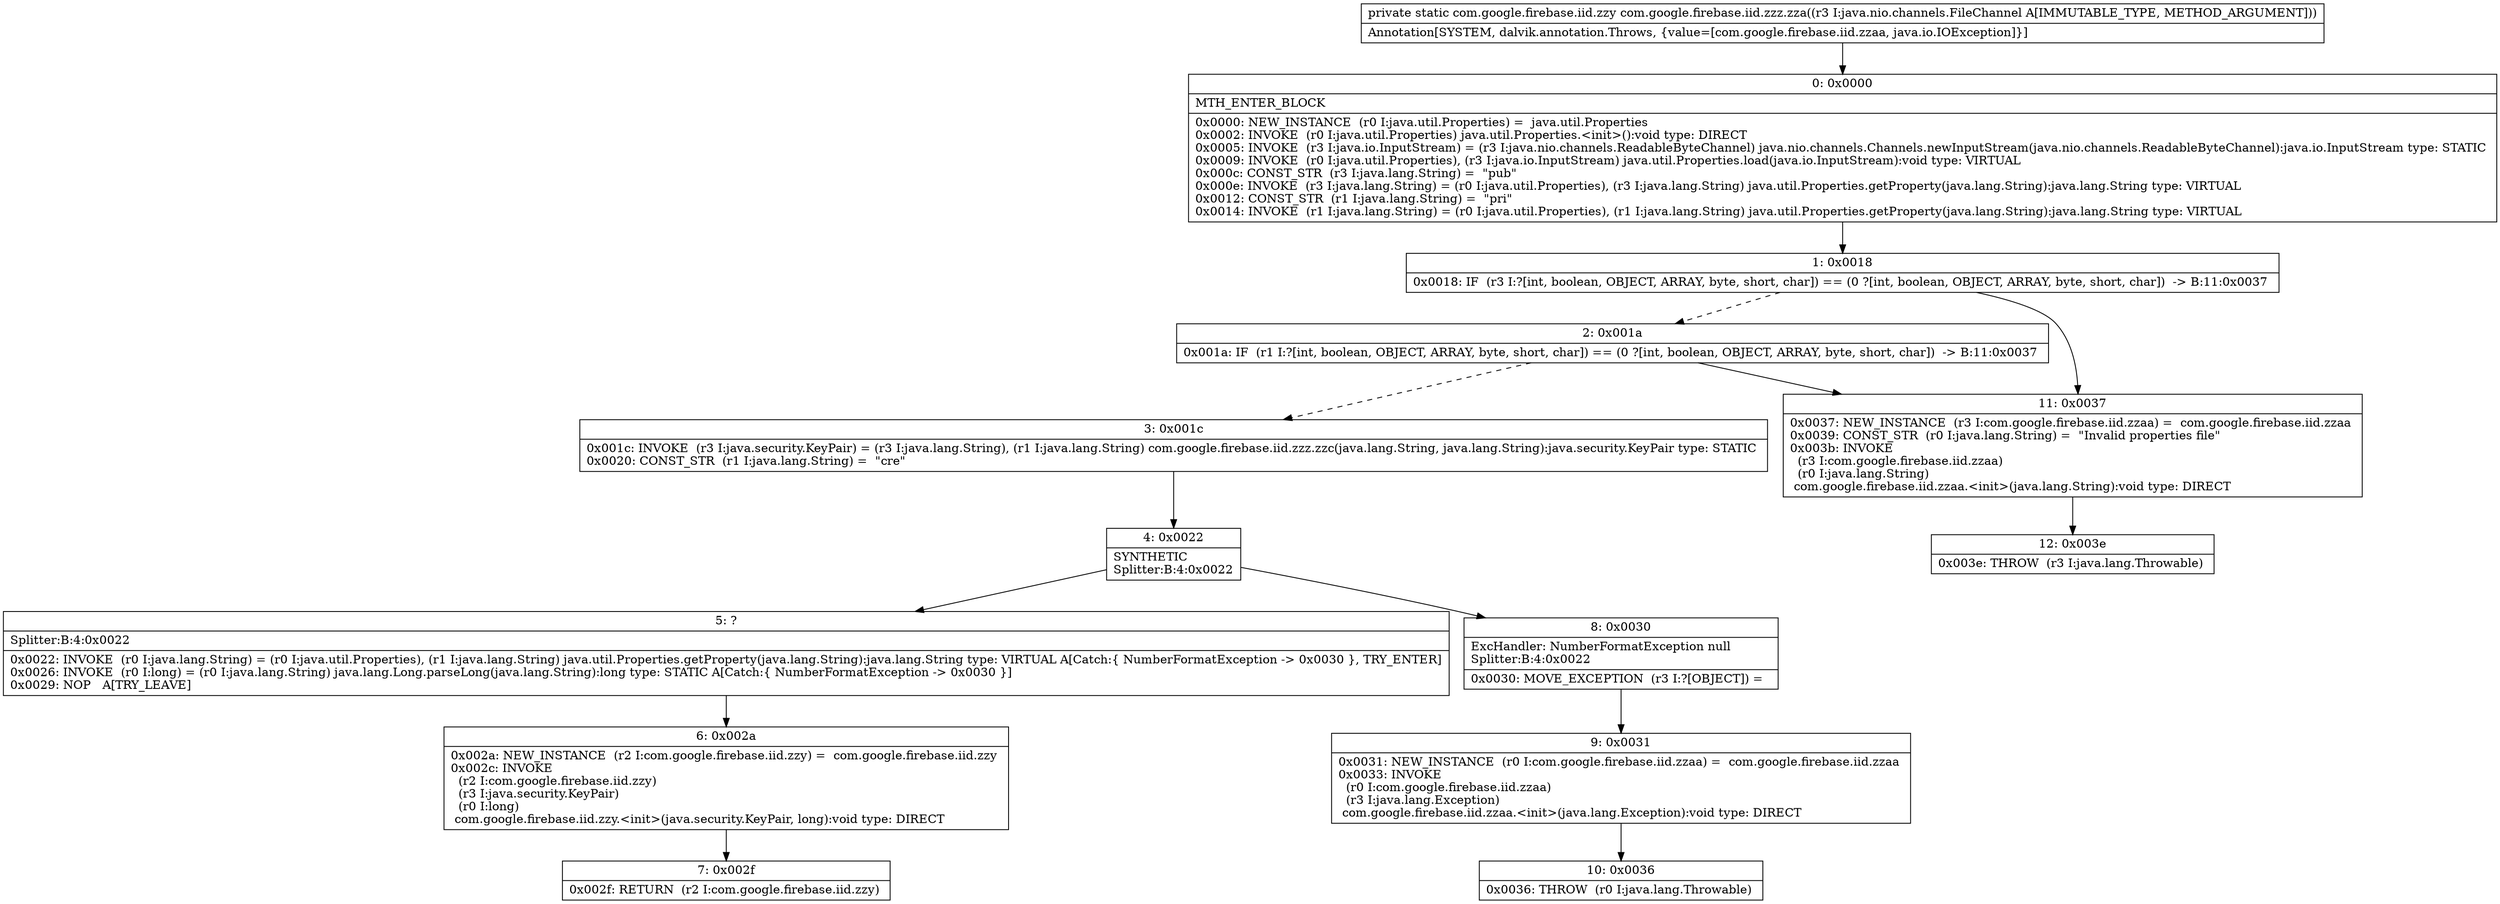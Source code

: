 digraph "CFG forcom.google.firebase.iid.zzz.zza(Ljava\/nio\/channels\/FileChannel;)Lcom\/google\/firebase\/iid\/zzy;" {
Node_0 [shape=record,label="{0\:\ 0x0000|MTH_ENTER_BLOCK\l|0x0000: NEW_INSTANCE  (r0 I:java.util.Properties) =  java.util.Properties \l0x0002: INVOKE  (r0 I:java.util.Properties) java.util.Properties.\<init\>():void type: DIRECT \l0x0005: INVOKE  (r3 I:java.io.InputStream) = (r3 I:java.nio.channels.ReadableByteChannel) java.nio.channels.Channels.newInputStream(java.nio.channels.ReadableByteChannel):java.io.InputStream type: STATIC \l0x0009: INVOKE  (r0 I:java.util.Properties), (r3 I:java.io.InputStream) java.util.Properties.load(java.io.InputStream):void type: VIRTUAL \l0x000c: CONST_STR  (r3 I:java.lang.String) =  \"pub\" \l0x000e: INVOKE  (r3 I:java.lang.String) = (r0 I:java.util.Properties), (r3 I:java.lang.String) java.util.Properties.getProperty(java.lang.String):java.lang.String type: VIRTUAL \l0x0012: CONST_STR  (r1 I:java.lang.String) =  \"pri\" \l0x0014: INVOKE  (r1 I:java.lang.String) = (r0 I:java.util.Properties), (r1 I:java.lang.String) java.util.Properties.getProperty(java.lang.String):java.lang.String type: VIRTUAL \l}"];
Node_1 [shape=record,label="{1\:\ 0x0018|0x0018: IF  (r3 I:?[int, boolean, OBJECT, ARRAY, byte, short, char]) == (0 ?[int, boolean, OBJECT, ARRAY, byte, short, char])  \-\> B:11:0x0037 \l}"];
Node_2 [shape=record,label="{2\:\ 0x001a|0x001a: IF  (r1 I:?[int, boolean, OBJECT, ARRAY, byte, short, char]) == (0 ?[int, boolean, OBJECT, ARRAY, byte, short, char])  \-\> B:11:0x0037 \l}"];
Node_3 [shape=record,label="{3\:\ 0x001c|0x001c: INVOKE  (r3 I:java.security.KeyPair) = (r3 I:java.lang.String), (r1 I:java.lang.String) com.google.firebase.iid.zzz.zzc(java.lang.String, java.lang.String):java.security.KeyPair type: STATIC \l0x0020: CONST_STR  (r1 I:java.lang.String) =  \"cre\" \l}"];
Node_4 [shape=record,label="{4\:\ 0x0022|SYNTHETIC\lSplitter:B:4:0x0022\l}"];
Node_5 [shape=record,label="{5\:\ ?|Splitter:B:4:0x0022\l|0x0022: INVOKE  (r0 I:java.lang.String) = (r0 I:java.util.Properties), (r1 I:java.lang.String) java.util.Properties.getProperty(java.lang.String):java.lang.String type: VIRTUAL A[Catch:\{ NumberFormatException \-\> 0x0030 \}, TRY_ENTER]\l0x0026: INVOKE  (r0 I:long) = (r0 I:java.lang.String) java.lang.Long.parseLong(java.lang.String):long type: STATIC A[Catch:\{ NumberFormatException \-\> 0x0030 \}]\l0x0029: NOP   A[TRY_LEAVE]\l}"];
Node_6 [shape=record,label="{6\:\ 0x002a|0x002a: NEW_INSTANCE  (r2 I:com.google.firebase.iid.zzy) =  com.google.firebase.iid.zzy \l0x002c: INVOKE  \l  (r2 I:com.google.firebase.iid.zzy)\l  (r3 I:java.security.KeyPair)\l  (r0 I:long)\l com.google.firebase.iid.zzy.\<init\>(java.security.KeyPair, long):void type: DIRECT \l}"];
Node_7 [shape=record,label="{7\:\ 0x002f|0x002f: RETURN  (r2 I:com.google.firebase.iid.zzy) \l}"];
Node_8 [shape=record,label="{8\:\ 0x0030|ExcHandler: NumberFormatException null\lSplitter:B:4:0x0022\l|0x0030: MOVE_EXCEPTION  (r3 I:?[OBJECT]) =  \l}"];
Node_9 [shape=record,label="{9\:\ 0x0031|0x0031: NEW_INSTANCE  (r0 I:com.google.firebase.iid.zzaa) =  com.google.firebase.iid.zzaa \l0x0033: INVOKE  \l  (r0 I:com.google.firebase.iid.zzaa)\l  (r3 I:java.lang.Exception)\l com.google.firebase.iid.zzaa.\<init\>(java.lang.Exception):void type: DIRECT \l}"];
Node_10 [shape=record,label="{10\:\ 0x0036|0x0036: THROW  (r0 I:java.lang.Throwable) \l}"];
Node_11 [shape=record,label="{11\:\ 0x0037|0x0037: NEW_INSTANCE  (r3 I:com.google.firebase.iid.zzaa) =  com.google.firebase.iid.zzaa \l0x0039: CONST_STR  (r0 I:java.lang.String) =  \"Invalid properties file\" \l0x003b: INVOKE  \l  (r3 I:com.google.firebase.iid.zzaa)\l  (r0 I:java.lang.String)\l com.google.firebase.iid.zzaa.\<init\>(java.lang.String):void type: DIRECT \l}"];
Node_12 [shape=record,label="{12\:\ 0x003e|0x003e: THROW  (r3 I:java.lang.Throwable) \l}"];
MethodNode[shape=record,label="{private static com.google.firebase.iid.zzy com.google.firebase.iid.zzz.zza((r3 I:java.nio.channels.FileChannel A[IMMUTABLE_TYPE, METHOD_ARGUMENT]))  | Annotation[SYSTEM, dalvik.annotation.Throws, \{value=[com.google.firebase.iid.zzaa, java.io.IOException]\}]\l}"];
MethodNode -> Node_0;
Node_0 -> Node_1;
Node_1 -> Node_2[style=dashed];
Node_1 -> Node_11;
Node_2 -> Node_3[style=dashed];
Node_2 -> Node_11;
Node_3 -> Node_4;
Node_4 -> Node_5;
Node_4 -> Node_8;
Node_5 -> Node_6;
Node_6 -> Node_7;
Node_8 -> Node_9;
Node_9 -> Node_10;
Node_11 -> Node_12;
}

